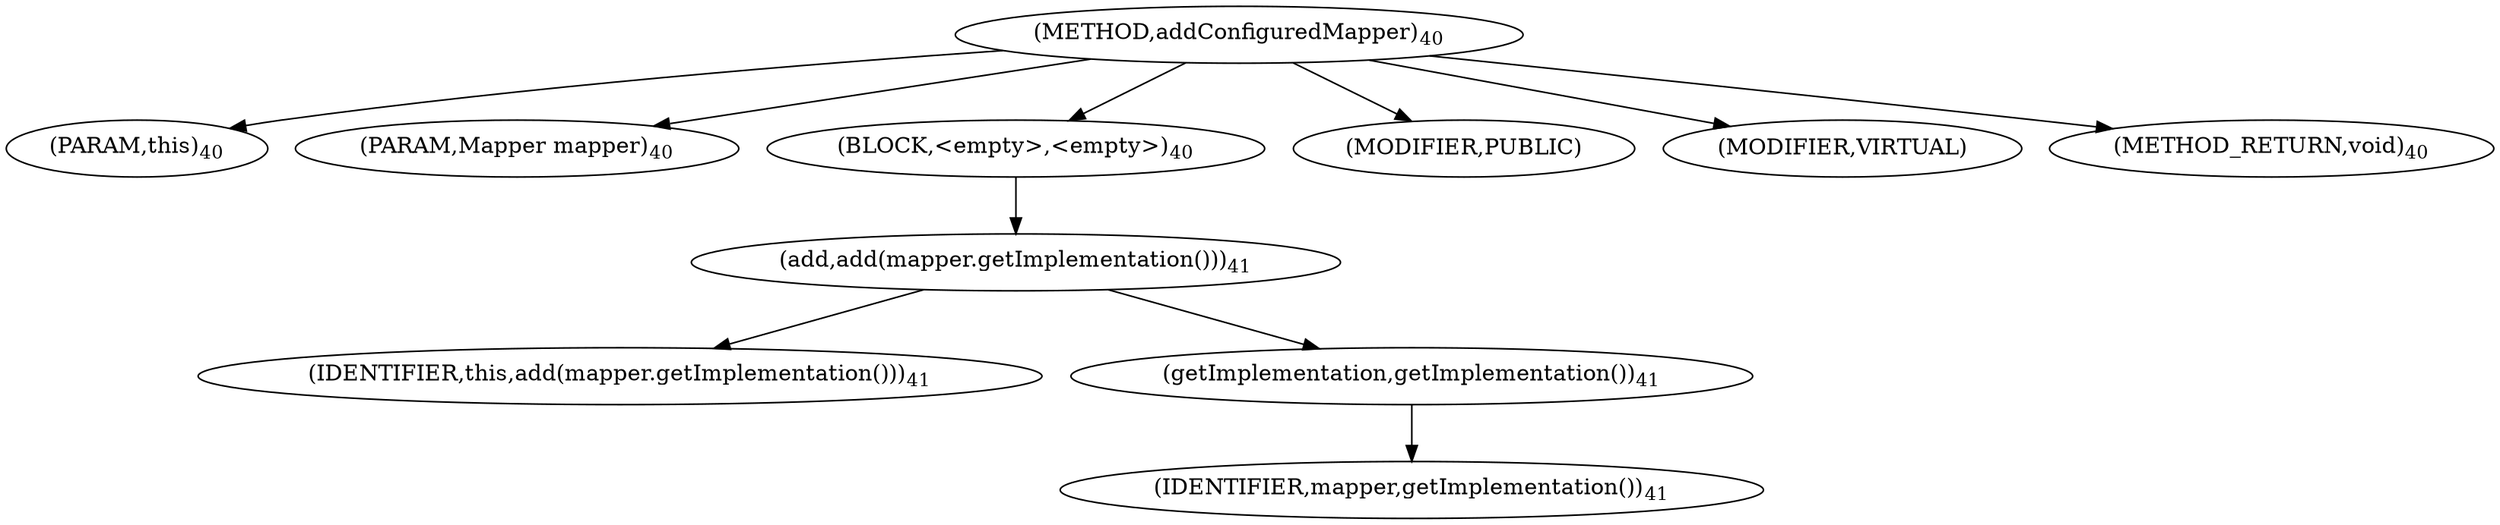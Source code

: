 digraph "addConfiguredMapper" {  
"34" [label = <(METHOD,addConfiguredMapper)<SUB>40</SUB>> ]
"4" [label = <(PARAM,this)<SUB>40</SUB>> ]
"35" [label = <(PARAM,Mapper mapper)<SUB>40</SUB>> ]
"36" [label = <(BLOCK,&lt;empty&gt;,&lt;empty&gt;)<SUB>40</SUB>> ]
"37" [label = <(add,add(mapper.getImplementation()))<SUB>41</SUB>> ]
"3" [label = <(IDENTIFIER,this,add(mapper.getImplementation()))<SUB>41</SUB>> ]
"38" [label = <(getImplementation,getImplementation())<SUB>41</SUB>> ]
"39" [label = <(IDENTIFIER,mapper,getImplementation())<SUB>41</SUB>> ]
"40" [label = <(MODIFIER,PUBLIC)> ]
"41" [label = <(MODIFIER,VIRTUAL)> ]
"42" [label = <(METHOD_RETURN,void)<SUB>40</SUB>> ]
  "34" -> "4" 
  "34" -> "35" 
  "34" -> "36" 
  "34" -> "40" 
  "34" -> "41" 
  "34" -> "42" 
  "36" -> "37" 
  "37" -> "3" 
  "37" -> "38" 
  "38" -> "39" 
}
